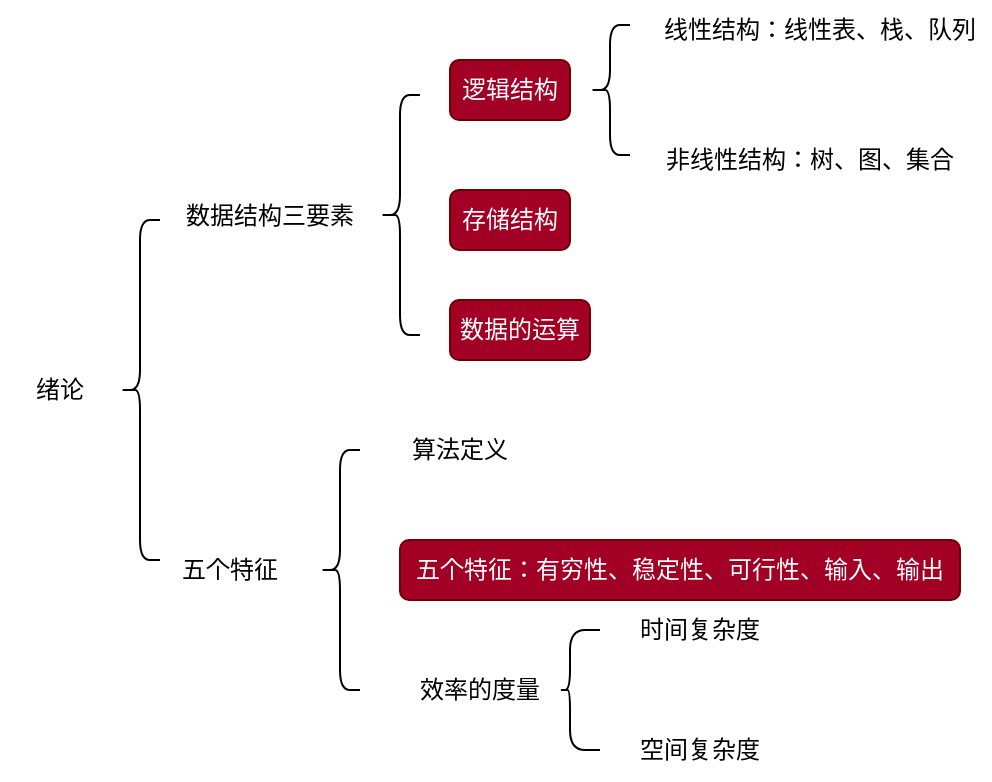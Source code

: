 <mxfile>
    <diagram id="dUWBYZE-NfTA2veM3AWh" name="Page-1">
        <mxGraphModel dx="727" dy="569" grid="1" gridSize="10" guides="1" tooltips="1" connect="1" arrows="1" fold="1" page="1" pageScale="1" pageWidth="850" pageHeight="1100" math="0" shadow="0">
            <root>
                <mxCell id="0"/>
                <mxCell id="1" parent="0"/>
                <mxCell id="6" value="" style="shape=curlyBracket;whiteSpace=wrap;html=1;rounded=1;labelPosition=left;verticalLabelPosition=middle;align=right;verticalAlign=middle;" parent="1" vertex="1">
                    <mxGeometry x="260" y="170" width="20" height="170" as="geometry"/>
                </mxCell>
                <mxCell id="7" value="绪论" style="text;html=1;strokeColor=none;fillColor=none;align=center;verticalAlign=middle;whiteSpace=wrap;rounded=1;" parent="1" vertex="1">
                    <mxGeometry x="200" y="240" width="60" height="30" as="geometry"/>
                </mxCell>
                <mxCell id="8" value="数据结构三要素" style="text;html=1;strokeColor=none;fillColor=none;align=center;verticalAlign=middle;whiteSpace=wrap;rounded=1;" parent="1" vertex="1">
                    <mxGeometry x="290" y="150" width="90" height="35" as="geometry"/>
                </mxCell>
                <mxCell id="9" value="逻辑结构" style="text;html=1;strokeColor=#6F0000;fillColor=#a20025;align=center;verticalAlign=middle;whiteSpace=wrap;rounded=1;fontColor=#ffffff;" parent="1" vertex="1">
                    <mxGeometry x="425" y="90" width="60" height="30" as="geometry"/>
                </mxCell>
                <mxCell id="10" value="五个特征" style="text;html=1;strokeColor=none;fillColor=none;align=center;verticalAlign=middle;whiteSpace=wrap;rounded=1;" parent="1" vertex="1">
                    <mxGeometry x="280" y="330" width="70" height="30" as="geometry"/>
                </mxCell>
                <mxCell id="17" value="存储结构" style="text;html=1;strokeColor=#6F0000;fillColor=#a20025;align=center;verticalAlign=middle;whiteSpace=wrap;rounded=1;fontColor=#ffffff;" parent="1" vertex="1">
                    <mxGeometry x="425" y="155" width="60" height="30" as="geometry"/>
                </mxCell>
                <mxCell id="18" value="数据的运算&lt;br&gt;" style="text;html=1;strokeColor=#6F0000;fillColor=#a20025;align=center;verticalAlign=middle;whiteSpace=wrap;rounded=1;fontColor=#ffffff;" parent="1" vertex="1">
                    <mxGeometry x="425" y="210" width="70" height="30" as="geometry"/>
                </mxCell>
                <mxCell id="19" value="" style="shape=curlyBracket;whiteSpace=wrap;html=1;rounded=1;labelPosition=left;verticalLabelPosition=middle;align=right;verticalAlign=middle;size=0.5;" parent="1" vertex="1">
                    <mxGeometry x="390" y="107.5" width="20" height="120" as="geometry"/>
                </mxCell>
                <mxCell id="20" value="" style="shape=curlyBracket;whiteSpace=wrap;html=1;rounded=1;labelPosition=left;verticalLabelPosition=middle;align=right;verticalAlign=middle;size=0.5;" parent="1" vertex="1">
                    <mxGeometry x="495" y="72.5" width="20" height="65" as="geometry"/>
                </mxCell>
                <mxCell id="22" value="线性结构：线性表、栈、队列" style="text;html=1;strokeColor=none;fillColor=none;align=center;verticalAlign=middle;whiteSpace=wrap;rounded=1;" parent="1" vertex="1">
                    <mxGeometry x="525" y="60" width="170" height="30" as="geometry"/>
                </mxCell>
                <mxCell id="23" value="非线性结构：树、图、集合" style="text;html=1;strokeColor=none;fillColor=none;align=center;verticalAlign=middle;whiteSpace=wrap;rounded=1;" parent="1" vertex="1">
                    <mxGeometry x="525" y="125" width="160" height="30" as="geometry"/>
                </mxCell>
                <mxCell id="25" value="" style="shape=curlyBracket;whiteSpace=wrap;html=1;rounded=1;labelPosition=left;verticalLabelPosition=middle;align=right;verticalAlign=middle;" parent="1" vertex="1">
                    <mxGeometry x="360" y="285" width="20" height="120" as="geometry"/>
                </mxCell>
                <mxCell id="26" value="效率的度量" style="text;html=1;strokeColor=none;fillColor=none;align=center;verticalAlign=middle;whiteSpace=wrap;rounded=1;" parent="1" vertex="1">
                    <mxGeometry x="400" y="390" width="80" height="30" as="geometry"/>
                </mxCell>
                <mxCell id="27" value="五个特征：有穷性、稳定性、可行性、输入、输出" style="text;html=1;strokeColor=#6F0000;fillColor=#a20025;align=center;verticalAlign=middle;whiteSpace=wrap;rounded=1;fontColor=#ffffff;" parent="1" vertex="1">
                    <mxGeometry x="400" y="330" width="280" height="30" as="geometry"/>
                </mxCell>
                <mxCell id="28" value="算法定义" style="text;html=1;strokeColor=none;fillColor=none;align=center;verticalAlign=middle;whiteSpace=wrap;rounded=1;" parent="1" vertex="1">
                    <mxGeometry x="400" y="270" width="60" height="30" as="geometry"/>
                </mxCell>
                <mxCell id="29" value="" style="shape=curlyBracket;whiteSpace=wrap;html=1;rounded=1;labelPosition=left;verticalLabelPosition=middle;align=right;verticalAlign=middle;size=0.25;" parent="1" vertex="1">
                    <mxGeometry x="480" y="375" width="20" height="60" as="geometry"/>
                </mxCell>
                <mxCell id="30" value="空间复杂度" style="text;html=1;strokeColor=none;fillColor=none;align=center;verticalAlign=middle;whiteSpace=wrap;rounded=1;" parent="1" vertex="1">
                    <mxGeometry x="510" y="420" width="80" height="30" as="geometry"/>
                </mxCell>
                <mxCell id="31" value="时间复杂度" style="text;html=1;strokeColor=none;fillColor=none;align=center;verticalAlign=middle;whiteSpace=wrap;rounded=1;" parent="1" vertex="1">
                    <mxGeometry x="510" y="360" width="80" height="30" as="geometry"/>
                </mxCell>
            </root>
        </mxGraphModel>
    </diagram>
</mxfile>